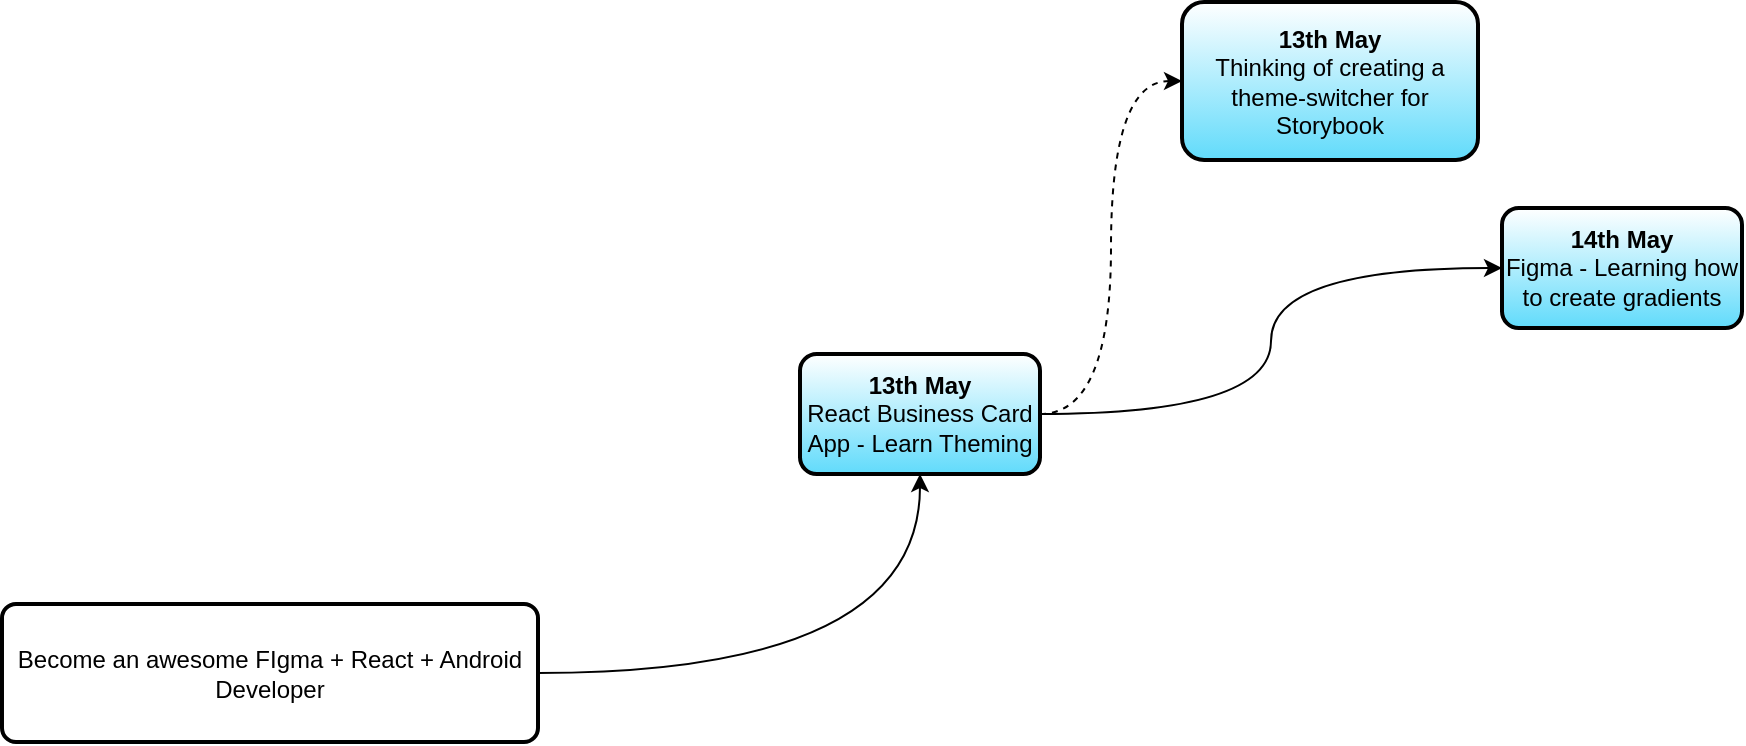<mxfile version="21.2.1" type="github">
  <diagram name="Page-1" id="gWOQzrso8Atp6gNEhlsF">
    <mxGraphModel dx="954" dy="1017" grid="0" gridSize="10" guides="1" tooltips="1" connect="1" arrows="1" fold="1" page="0" pageScale="1" pageWidth="850" pageHeight="1100" math="0" shadow="0">
      <root>
        <mxCell id="0" />
        <mxCell id="1" parent="0" />
        <mxCell id="rfJibXWuo8m3Vh0Ya6If-3" value="" style="edgeStyle=orthogonalEdgeStyle;rounded=0;orthogonalLoop=1;jettySize=auto;html=1;elbow=vertical;curved=1;" edge="1" parent="1" source="rfJibXWuo8m3Vh0Ya6If-1" target="rfJibXWuo8m3Vh0Ya6If-2">
          <mxGeometry relative="1" as="geometry" />
        </mxCell>
        <mxCell id="rfJibXWuo8m3Vh0Ya6If-1" value="Become an awesome FIgma + React + Android Developer" style="rounded=1;whiteSpace=wrap;html=1;absoluteArcSize=1;arcSize=14;strokeWidth=2;" vertex="1" parent="1">
          <mxGeometry x="7" y="114" width="268" height="69" as="geometry" />
        </mxCell>
        <mxCell id="rfJibXWuo8m3Vh0Ya6If-5" style="edgeStyle=orthogonalEdgeStyle;rounded=0;orthogonalLoop=1;jettySize=auto;html=1;entryX=0;entryY=0.5;entryDx=0;entryDy=0;curved=1;dashed=1;" edge="1" parent="1" source="rfJibXWuo8m3Vh0Ya6If-2" target="rfJibXWuo8m3Vh0Ya6If-4">
          <mxGeometry relative="1" as="geometry" />
        </mxCell>
        <mxCell id="rfJibXWuo8m3Vh0Ya6If-7" style="edgeStyle=orthogonalEdgeStyle;rounded=0;orthogonalLoop=1;jettySize=auto;html=1;entryX=0;entryY=0.5;entryDx=0;entryDy=0;curved=1;" edge="1" parent="1" source="rfJibXWuo8m3Vh0Ya6If-2" target="rfJibXWuo8m3Vh0Ya6If-6">
          <mxGeometry relative="1" as="geometry" />
        </mxCell>
        <mxCell id="rfJibXWuo8m3Vh0Ya6If-2" value="&lt;b&gt;13th May&lt;/b&gt;&lt;br&gt;React Business Card App - Learn Theming" style="whiteSpace=wrap;html=1;rounded=1;arcSize=14;strokeWidth=2;gradientColor=#61dbfb;" vertex="1" parent="1">
          <mxGeometry x="406" y="-11" width="120" height="60" as="geometry" />
        </mxCell>
        <mxCell id="rfJibXWuo8m3Vh0Ya6If-4" value="&lt;div&gt;&lt;b&gt;13th May&lt;/b&gt;&lt;br&gt;Thinking of creating a theme-switcher for Storybook&lt;/div&gt;" style="whiteSpace=wrap;html=1;rounded=1;arcSize=14;strokeWidth=2;gradientColor=#61dbfb;" vertex="1" parent="1">
          <mxGeometry x="597" y="-187" width="148" height="79" as="geometry" />
        </mxCell>
        <mxCell id="rfJibXWuo8m3Vh0Ya6If-6" value="&lt;b&gt;14th May&lt;/b&gt;&lt;br&gt;Figma - Learning how to create gradients" style="whiteSpace=wrap;html=1;rounded=1;arcSize=14;strokeWidth=2;gradientColor=#61dbfb;" vertex="1" parent="1">
          <mxGeometry x="757" y="-84" width="120" height="60" as="geometry" />
        </mxCell>
      </root>
    </mxGraphModel>
  </diagram>
</mxfile>
